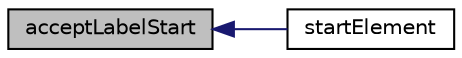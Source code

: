 digraph "acceptLabelStart"
{
  edge [fontname="Helvetica",fontsize="10",labelfontname="Helvetica",labelfontsize="10"];
  node [fontname="Helvetica",fontsize="10",shape=record];
  rankdir="LR";
  Node1 [label="acceptLabelStart",height=0.2,width=0.4,color="black", fillcolor="grey75", style="filled" fontcolor="black"];
  Node1 -> Node2 [dir="back",color="midnightblue",fontsize="10",style="solid",fontname="Helvetica"];
  Node2 [label="startElement",height=0.2,width=0.4,color="black", fillcolor="white", style="filled",URL="$class_simple_php_page_builder.html#ac1fcac454720831c670174efedca8d13"];
}
